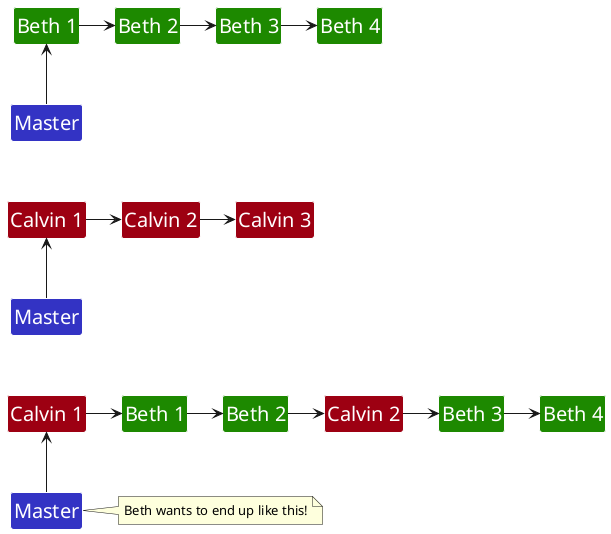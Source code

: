 @startuml
hide circle
hide members
skinparam shadowing false
skinparam backgroundColor transparent
skinparam Class {
    FontColor #FFFFFF
    BorderThickness 1
    BorderColor #FFFFFF
    StereotypeFontColor #FFFFFF
    FontName Arial
    FontSize 20
}

class Master1 as "Master" #3333C4
class Beth1 as "Beth 1" #1D8900
class Beth2 as "Beth 2" #1D8900
class Beth3 as "Beth 3" #1D8900
class Beth4 as "Beth 4" #1D8900

Master1 -up-> Beth1
Beth1 -right> Beth2
Beth2 -right> Beth3
Beth3 -right> Beth4

class Master2 as "Master" #3333C4
class Calvin1 as "Calvin 1" #9D0012
class Calvin2 as "Calvin 2" #9D0012
class Calvin3 as "Calvin 3" #9D0012


Master2 -up-> Calvin1
Calvin1 -right> Calvin2
Calvin2 -right> Calvin3

Calvin1 -[hidden]up-> Master1

note "Beth wants to end up like this!" as n1


class Master3 as "Master" #3333C4
class Target1 as "Calvin 1" #9D0012
class Target2 as "Beth 1" #1D8900
class Target3 as "Beth 2" #1D8900
class Target4 as "Calvin 2" #9D0012
class Target5 as "Beth 3" #1D8900
class Target6 as "Beth 4" #1D8900

n1 -left->Master3
Master3 -up-> Target1
Target1 -> Target2
Target2 -> Target3
Target3 -> Target4
Target4 -> Target5
Target5 -> Target6

Target1 -[hidden]up-> Master2
@enduml
